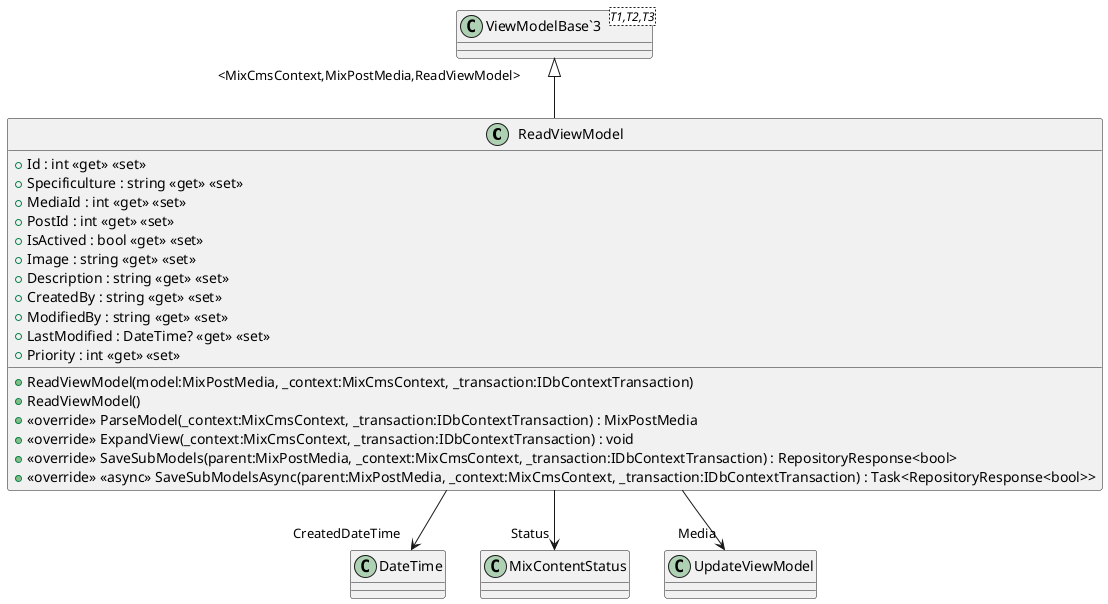 @startuml
class ReadViewModel {
    + ReadViewModel(model:MixPostMedia, _context:MixCmsContext, _transaction:IDbContextTransaction)
    + ReadViewModel()
    + Id : int <<get>> <<set>>
    + Specificulture : string <<get>> <<set>>
    + MediaId : int <<get>> <<set>>
    + PostId : int <<get>> <<set>>
    + IsActived : bool <<get>> <<set>>
    + Image : string <<get>> <<set>>
    + Description : string <<get>> <<set>>
    + CreatedBy : string <<get>> <<set>>
    + ModifiedBy : string <<get>> <<set>>
    + LastModified : DateTime? <<get>> <<set>>
    + Priority : int <<get>> <<set>>
    + <<override>> ParseModel(_context:MixCmsContext, _transaction:IDbContextTransaction) : MixPostMedia
    + <<override>> ExpandView(_context:MixCmsContext, _transaction:IDbContextTransaction) : void
    + <<override>> SaveSubModels(parent:MixPostMedia, _context:MixCmsContext, _transaction:IDbContextTransaction) : RepositoryResponse<bool>
    + <<override>> <<async>> SaveSubModelsAsync(parent:MixPostMedia, _context:MixCmsContext, _transaction:IDbContextTransaction) : Task<RepositoryResponse<bool>>
}
class "ViewModelBase`3"<T1,T2,T3> {
}
"ViewModelBase`3" "<MixCmsContext,MixPostMedia,ReadViewModel>" <|-- ReadViewModel
ReadViewModel --> "CreatedDateTime" DateTime
ReadViewModel --> "Status" MixContentStatus
ReadViewModel --> "Media" UpdateViewModel
@enduml
